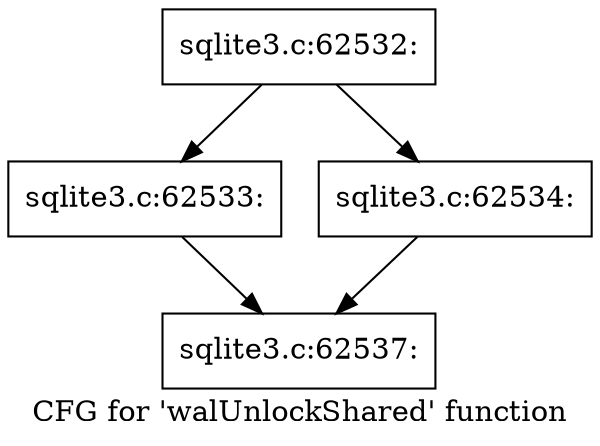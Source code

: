 digraph "CFG for 'walUnlockShared' function" {
	label="CFG for 'walUnlockShared' function";

	Node0x55c0f73cc360 [shape=record,label="{sqlite3.c:62532:}"];
	Node0x55c0f73cc360 -> Node0x55c0f73cdb20;
	Node0x55c0f73cc360 -> Node0x55c0f73cd880;
	Node0x55c0f73cdb20 [shape=record,label="{sqlite3.c:62533:}"];
	Node0x55c0f73cdb20 -> Node0x55c0f73cc4e0;
	Node0x55c0f73cd880 [shape=record,label="{sqlite3.c:62534:}"];
	Node0x55c0f73cd880 -> Node0x55c0f73cc4e0;
	Node0x55c0f73cc4e0 [shape=record,label="{sqlite3.c:62537:}"];
}
